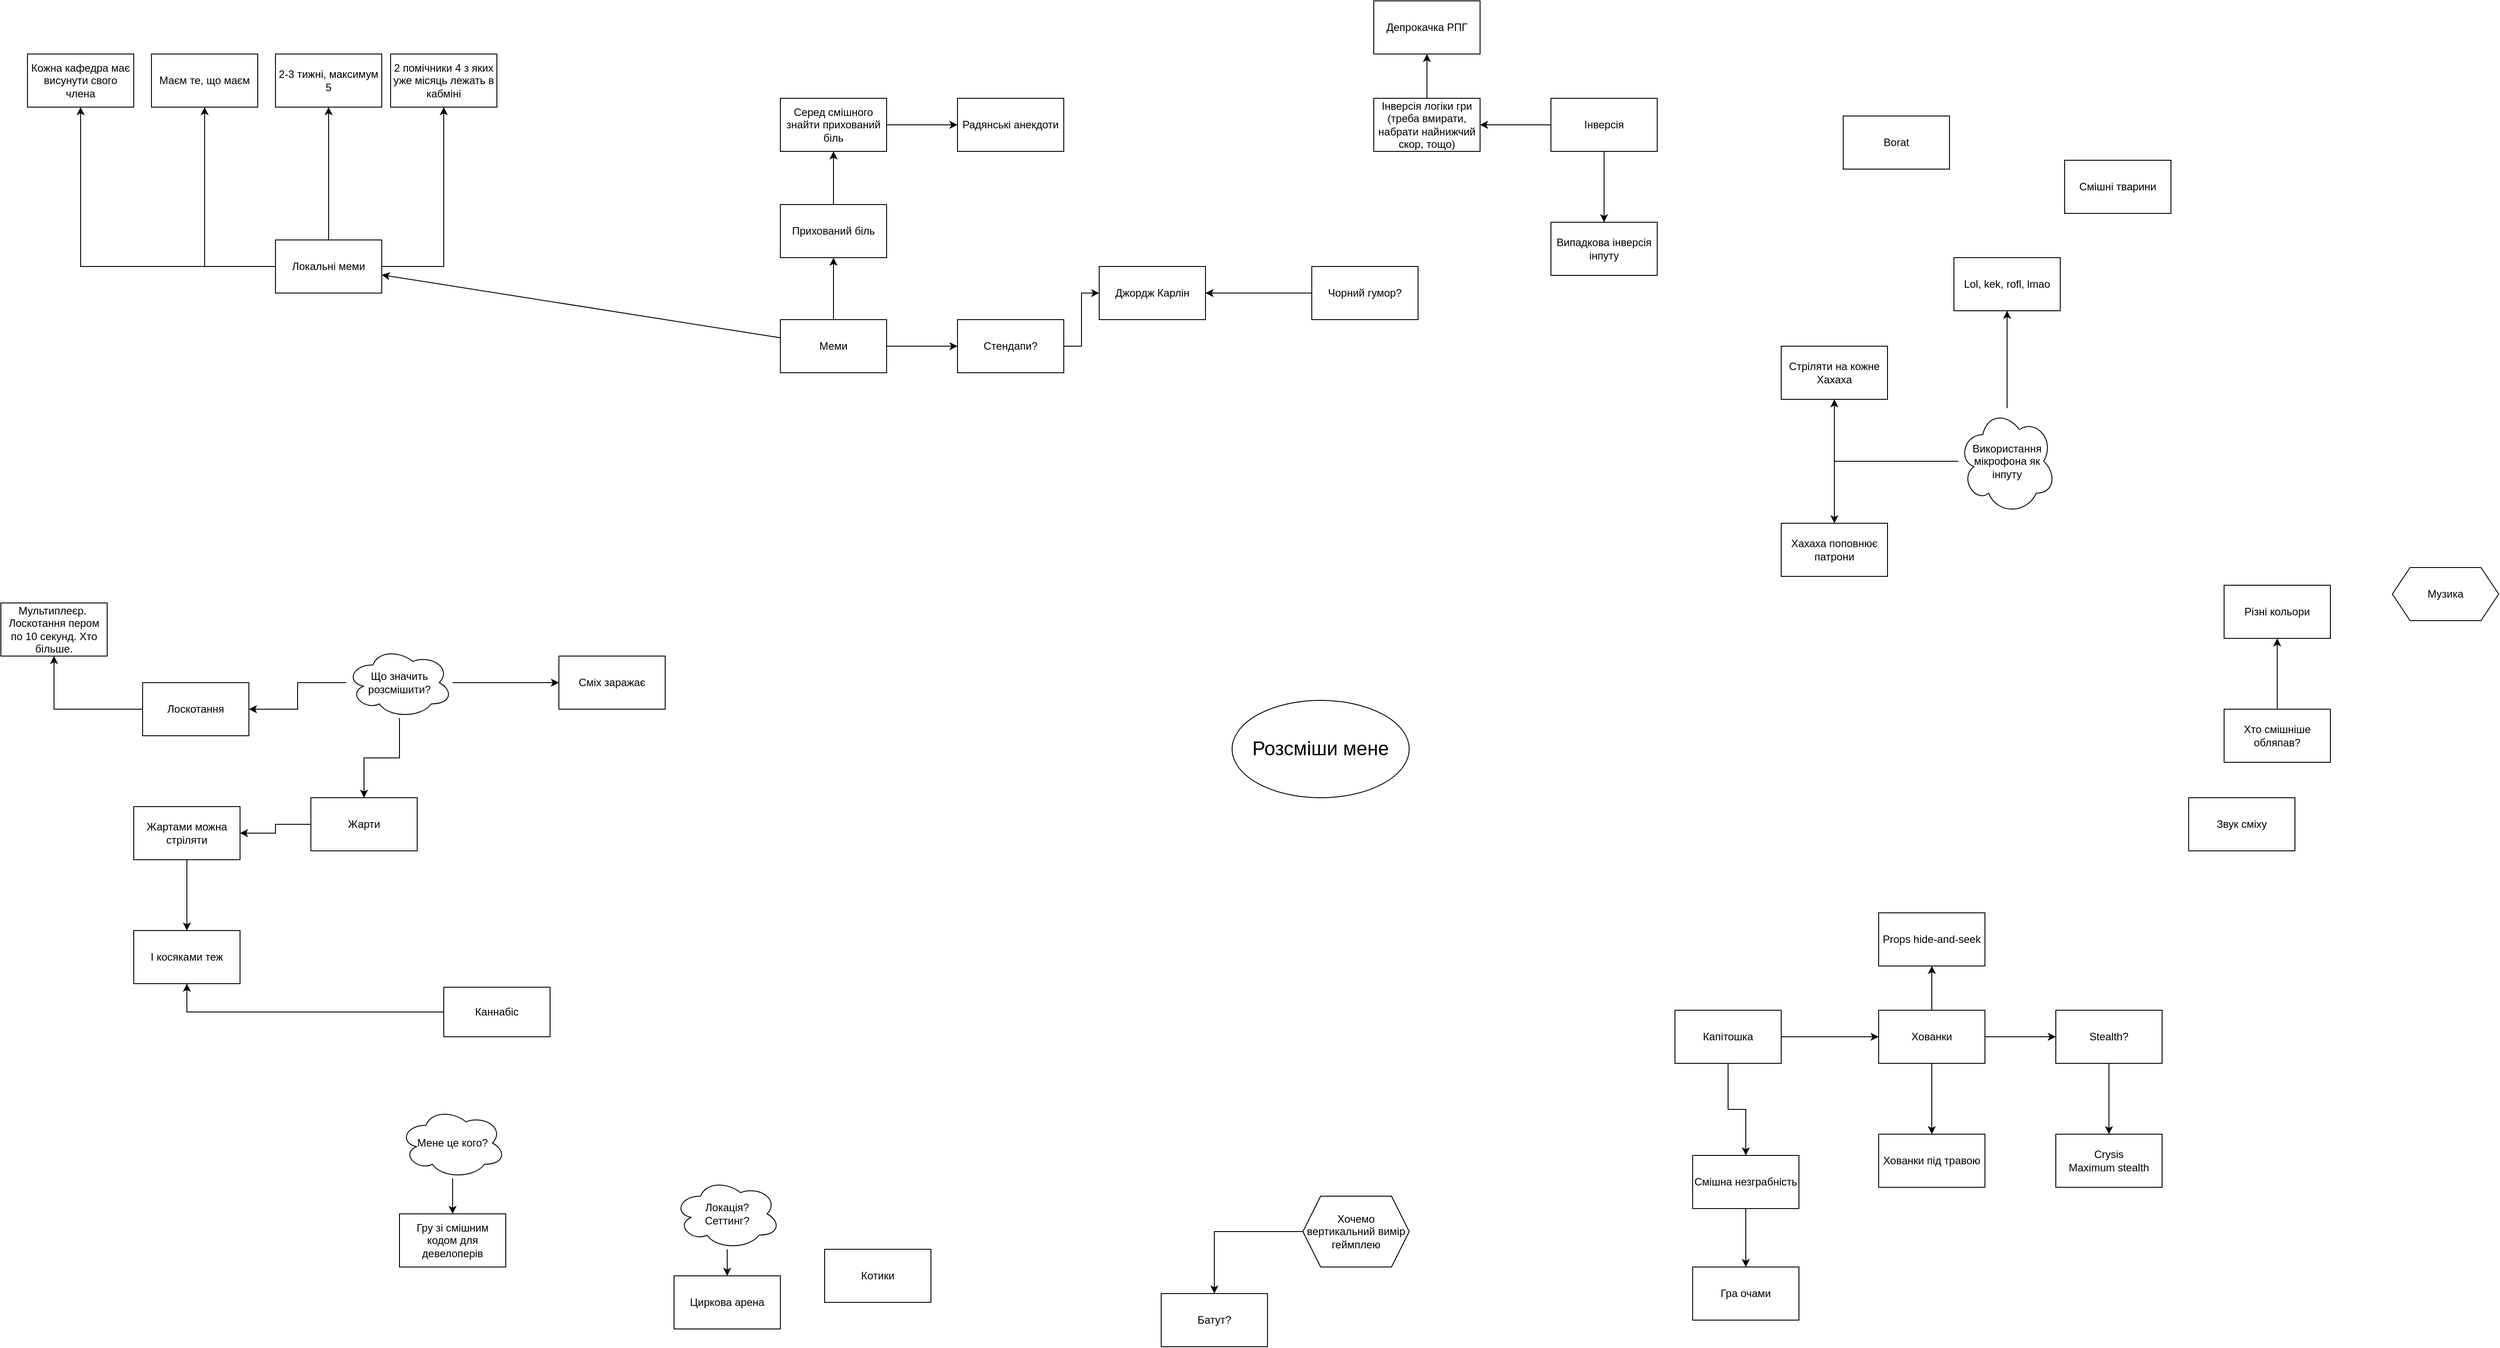 <mxfile version="21.5.0" type="device">
  <diagram name="Page-1" id="KfN3-ES_ZNWc4N_3WJaF">
    <mxGraphModel dx="4285" dy="2616" grid="1" gridSize="10" guides="1" tooltips="1" connect="1" arrows="1" fold="1" page="1" pageScale="1" pageWidth="1169" pageHeight="827" math="0" shadow="0">
      <root>
        <mxCell id="0" />
        <mxCell id="1" parent="0" />
        <mxCell id="_0yapwOF6thnZx6yAsIb-8" style="edgeStyle=orthogonalEdgeStyle;rounded=0;orthogonalLoop=1;jettySize=auto;html=1;" edge="1" parent="1" source="_0yapwOF6thnZx6yAsIb-2" target="_0yapwOF6thnZx6yAsIb-9">
          <mxGeometry relative="1" as="geometry">
            <mxPoint x="340" y="-50.0" as="targetPoint" />
          </mxGeometry>
        </mxCell>
        <mxCell id="_0yapwOF6thnZx6yAsIb-2" value="Лоскотання" style="whiteSpace=wrap;html=1;" vertex="1" parent="1">
          <mxGeometry x="-520" y="30" width="120" height="60" as="geometry" />
        </mxCell>
        <mxCell id="_0yapwOF6thnZx6yAsIb-4" value="Звук сміху" style="whiteSpace=wrap;html=1;" vertex="1" parent="1">
          <mxGeometry x="1790" y="160" width="120" height="60" as="geometry" />
        </mxCell>
        <mxCell id="_0yapwOF6thnZx6yAsIb-7" style="rounded=0;orthogonalLoop=1;jettySize=auto;html=1;" edge="1" parent="1" source="_0yapwOF6thnZx6yAsIb-5" target="_0yapwOF6thnZx6yAsIb-6">
          <mxGeometry relative="1" as="geometry" />
        </mxCell>
        <mxCell id="_0yapwOF6thnZx6yAsIb-5" value="Мене це кого?" style="ellipse;shape=cloud;whiteSpace=wrap;html=1;" vertex="1" parent="1">
          <mxGeometry x="-230" y="510" width="120" height="80" as="geometry" />
        </mxCell>
        <UserObject label="Гру зі смішним кодом для девелоперів" link="https://www.reddit.com/r/ProgrammerHumor/comments/9axy74/the_wonders_of_c/?rdt=42821" id="_0yapwOF6thnZx6yAsIb-6">
          <mxCell style="whiteSpace=wrap;html=1;" vertex="1" parent="1">
            <mxGeometry x="-230" y="630" width="120" height="60" as="geometry" />
          </mxCell>
        </UserObject>
        <mxCell id="_0yapwOF6thnZx6yAsIb-9" value="Мультиплеєр.&amp;nbsp;&lt;br&gt;Лоскотання пером по 10 секунд. Хто більше." style="rounded=0;whiteSpace=wrap;html=1;" vertex="1" parent="1">
          <mxGeometry x="-680" y="-60" width="120" height="60" as="geometry" />
        </mxCell>
        <mxCell id="_0yapwOF6thnZx6yAsIb-13" value="" style="edgeStyle=orthogonalEdgeStyle;rounded=0;orthogonalLoop=1;jettySize=auto;html=1;" edge="1" parent="1" source="_0yapwOF6thnZx6yAsIb-11" target="_0yapwOF6thnZx6yAsIb-12">
          <mxGeometry relative="1" as="geometry" />
        </mxCell>
        <mxCell id="_0yapwOF6thnZx6yAsIb-11" value="Локація?&lt;br&gt;Сеттинг?" style="ellipse;shape=cloud;whiteSpace=wrap;html=1;" vertex="1" parent="1">
          <mxGeometry x="80" y="590" width="120" height="80" as="geometry" />
        </mxCell>
        <mxCell id="_0yapwOF6thnZx6yAsIb-12" value="Циркова арена" style="whiteSpace=wrap;html=1;" vertex="1" parent="1">
          <mxGeometry x="80" y="700" width="120" height="60" as="geometry" />
        </mxCell>
        <mxCell id="_0yapwOF6thnZx6yAsIb-14" value="Батут?" style="whiteSpace=wrap;html=1;" vertex="1" parent="1">
          <mxGeometry x="630" y="720" width="120" height="60" as="geometry" />
        </mxCell>
        <mxCell id="_0yapwOF6thnZx6yAsIb-16" style="edgeStyle=orthogonalEdgeStyle;rounded=0;orthogonalLoop=1;jettySize=auto;html=1;" edge="1" parent="1" source="_0yapwOF6thnZx6yAsIb-15" target="_0yapwOF6thnZx6yAsIb-14">
          <mxGeometry relative="1" as="geometry" />
        </mxCell>
        <mxCell id="_0yapwOF6thnZx6yAsIb-15" value="Хочемо вертикальний вимір геймплею" style="shape=hexagon;perimeter=hexagonPerimeter2;whiteSpace=wrap;html=1;fixedSize=1;" vertex="1" parent="1">
          <mxGeometry x="790" y="610" width="120" height="80" as="geometry" />
        </mxCell>
        <mxCell id="_0yapwOF6thnZx6yAsIb-19" style="edgeStyle=orthogonalEdgeStyle;rounded=0;orthogonalLoop=1;jettySize=auto;html=1;" edge="1" parent="1" source="_0yapwOF6thnZx6yAsIb-68" target="_0yapwOF6thnZx6yAsIb-20">
          <mxGeometry relative="1" as="geometry">
            <mxPoint x="1800" y="-10" as="targetPoint" />
            <mxPoint x="1890" y="50" as="sourcePoint" />
          </mxGeometry>
        </mxCell>
        <mxCell id="_0yapwOF6thnZx6yAsIb-20" value="Різні кольори" style="whiteSpace=wrap;html=1;" vertex="1" parent="1">
          <mxGeometry x="1830" y="-80" width="120" height="60" as="geometry" />
        </mxCell>
        <mxCell id="_0yapwOF6thnZx6yAsIb-29" value="" style="edgeStyle=orthogonalEdgeStyle;rounded=0;orthogonalLoop=1;jettySize=auto;html=1;" edge="1" parent="1" source="_0yapwOF6thnZx6yAsIb-21" target="_0yapwOF6thnZx6yAsIb-28">
          <mxGeometry relative="1" as="geometry" />
        </mxCell>
        <mxCell id="_0yapwOF6thnZx6yAsIb-35" value="" style="edgeStyle=orthogonalEdgeStyle;rounded=0;orthogonalLoop=1;jettySize=auto;html=1;" edge="1" parent="1" source="_0yapwOF6thnZx6yAsIb-21" target="_0yapwOF6thnZx6yAsIb-34">
          <mxGeometry relative="1" as="geometry" />
        </mxCell>
        <mxCell id="_0yapwOF6thnZx6yAsIb-21" value="Меми" style="whiteSpace=wrap;html=1;" vertex="1" parent="1">
          <mxGeometry x="200" y="-380" width="120" height="60" as="geometry" />
        </mxCell>
        <mxCell id="_0yapwOF6thnZx6yAsIb-22" value="Котики" style="whiteSpace=wrap;html=1;" vertex="1" parent="1">
          <mxGeometry x="250" y="670" width="120" height="60" as="geometry" />
        </mxCell>
        <mxCell id="_0yapwOF6thnZx6yAsIb-50" style="edgeStyle=orthogonalEdgeStyle;rounded=0;orthogonalLoop=1;jettySize=auto;html=1;" edge="1" parent="1" source="_0yapwOF6thnZx6yAsIb-24" target="_0yapwOF6thnZx6yAsIb-48">
          <mxGeometry relative="1" as="geometry" />
        </mxCell>
        <mxCell id="_0yapwOF6thnZx6yAsIb-24" value="Каннабіс" style="whiteSpace=wrap;html=1;" vertex="1" parent="1">
          <mxGeometry x="-180" y="374" width="120" height="56" as="geometry" />
        </mxCell>
        <mxCell id="_0yapwOF6thnZx6yAsIb-79" value="" style="edgeStyle=orthogonalEdgeStyle;rounded=0;orthogonalLoop=1;jettySize=auto;html=1;" edge="1" parent="1" source="_0yapwOF6thnZx6yAsIb-26" target="_0yapwOF6thnZx6yAsIb-78">
          <mxGeometry relative="1" as="geometry" />
        </mxCell>
        <mxCell id="_0yapwOF6thnZx6yAsIb-81" style="edgeStyle=orthogonalEdgeStyle;rounded=0;orthogonalLoop=1;jettySize=auto;html=1;" edge="1" parent="1" source="_0yapwOF6thnZx6yAsIb-26" target="_0yapwOF6thnZx6yAsIb-80">
          <mxGeometry relative="1" as="geometry" />
        </mxCell>
        <mxCell id="_0yapwOF6thnZx6yAsIb-26" value="Капітошка" style="whiteSpace=wrap;html=1;" vertex="1" parent="1">
          <mxGeometry x="1210" y="400" width="120" height="60" as="geometry" />
        </mxCell>
        <mxCell id="_0yapwOF6thnZx6yAsIb-38" style="edgeStyle=orthogonalEdgeStyle;rounded=0;orthogonalLoop=1;jettySize=auto;html=1;" edge="1" parent="1" source="_0yapwOF6thnZx6yAsIb-27" target="_0yapwOF6thnZx6yAsIb-36">
          <mxGeometry relative="1" as="geometry" />
        </mxCell>
        <mxCell id="_0yapwOF6thnZx6yAsIb-27" value="Чорний гумор?&lt;br&gt;" style="whiteSpace=wrap;html=1;" vertex="1" parent="1">
          <mxGeometry x="800" y="-440" width="120" height="60" as="geometry" />
        </mxCell>
        <mxCell id="_0yapwOF6thnZx6yAsIb-31" value="" style="edgeStyle=orthogonalEdgeStyle;rounded=0;orthogonalLoop=1;jettySize=auto;html=1;" edge="1" parent="1" source="_0yapwOF6thnZx6yAsIb-28" target="_0yapwOF6thnZx6yAsIb-30">
          <mxGeometry relative="1" as="geometry" />
        </mxCell>
        <mxCell id="_0yapwOF6thnZx6yAsIb-28" value="Прихований біль" style="whiteSpace=wrap;html=1;" vertex="1" parent="1">
          <mxGeometry x="200" y="-510" width="120" height="60" as="geometry" />
        </mxCell>
        <mxCell id="_0yapwOF6thnZx6yAsIb-33" value="" style="edgeStyle=orthogonalEdgeStyle;rounded=0;orthogonalLoop=1;jettySize=auto;html=1;" edge="1" parent="1" source="_0yapwOF6thnZx6yAsIb-30" target="_0yapwOF6thnZx6yAsIb-32">
          <mxGeometry relative="1" as="geometry" />
        </mxCell>
        <mxCell id="_0yapwOF6thnZx6yAsIb-30" value="Серед смішного знайти прихований біль" style="whiteSpace=wrap;html=1;" vertex="1" parent="1">
          <mxGeometry x="200" y="-630" width="120" height="60" as="geometry" />
        </mxCell>
        <mxCell id="_0yapwOF6thnZx6yAsIb-32" value="Радянські анекдоти" style="whiteSpace=wrap;html=1;" vertex="1" parent="1">
          <mxGeometry x="400" y="-630" width="120" height="60" as="geometry" />
        </mxCell>
        <mxCell id="_0yapwOF6thnZx6yAsIb-37" value="" style="edgeStyle=orthogonalEdgeStyle;rounded=0;orthogonalLoop=1;jettySize=auto;html=1;" edge="1" parent="1" source="_0yapwOF6thnZx6yAsIb-34" target="_0yapwOF6thnZx6yAsIb-36">
          <mxGeometry relative="1" as="geometry" />
        </mxCell>
        <mxCell id="_0yapwOF6thnZx6yAsIb-34" value="Стендапи?" style="whiteSpace=wrap;html=1;" vertex="1" parent="1">
          <mxGeometry x="400" y="-380" width="120" height="60" as="geometry" />
        </mxCell>
        <mxCell id="_0yapwOF6thnZx6yAsIb-36" value="Джордж Карлін" style="whiteSpace=wrap;html=1;" vertex="1" parent="1">
          <mxGeometry x="560" y="-440" width="120" height="60" as="geometry" />
        </mxCell>
        <mxCell id="_0yapwOF6thnZx6yAsIb-40" style="edgeStyle=orthogonalEdgeStyle;rounded=0;orthogonalLoop=1;jettySize=auto;html=1;" edge="1" parent="1" source="_0yapwOF6thnZx6yAsIb-39" target="_0yapwOF6thnZx6yAsIb-2">
          <mxGeometry relative="1" as="geometry" />
        </mxCell>
        <mxCell id="_0yapwOF6thnZx6yAsIb-42" value="" style="edgeStyle=orthogonalEdgeStyle;rounded=0;orthogonalLoop=1;jettySize=auto;html=1;" edge="1" parent="1" source="_0yapwOF6thnZx6yAsIb-39" target="_0yapwOF6thnZx6yAsIb-41">
          <mxGeometry relative="1" as="geometry" />
        </mxCell>
        <mxCell id="_0yapwOF6thnZx6yAsIb-44" style="edgeStyle=orthogonalEdgeStyle;rounded=0;orthogonalLoop=1;jettySize=auto;html=1;" edge="1" parent="1" source="_0yapwOF6thnZx6yAsIb-39" target="_0yapwOF6thnZx6yAsIb-43">
          <mxGeometry relative="1" as="geometry" />
        </mxCell>
        <mxCell id="_0yapwOF6thnZx6yAsIb-39" value="Що значить розсмішити?" style="ellipse;shape=cloud;whiteSpace=wrap;html=1;" vertex="1" parent="1">
          <mxGeometry x="-290" y="-10" width="120" height="80" as="geometry" />
        </mxCell>
        <mxCell id="_0yapwOF6thnZx6yAsIb-46" value="" style="edgeStyle=orthogonalEdgeStyle;rounded=0;orthogonalLoop=1;jettySize=auto;html=1;" edge="1" parent="1" source="_0yapwOF6thnZx6yAsIb-41" target="_0yapwOF6thnZx6yAsIb-45">
          <mxGeometry relative="1" as="geometry" />
        </mxCell>
        <mxCell id="_0yapwOF6thnZx6yAsIb-41" value="Жарти" style="whiteSpace=wrap;html=1;" vertex="1" parent="1">
          <mxGeometry x="-330" y="160" width="120" height="60" as="geometry" />
        </mxCell>
        <mxCell id="_0yapwOF6thnZx6yAsIb-43" value="Сміх заражає" style="whiteSpace=wrap;html=1;" vertex="1" parent="1">
          <mxGeometry x="-50" width="120" height="60" as="geometry" />
        </mxCell>
        <mxCell id="_0yapwOF6thnZx6yAsIb-49" value="" style="edgeStyle=orthogonalEdgeStyle;rounded=0;orthogonalLoop=1;jettySize=auto;html=1;" edge="1" parent="1" source="_0yapwOF6thnZx6yAsIb-45" target="_0yapwOF6thnZx6yAsIb-48">
          <mxGeometry relative="1" as="geometry" />
        </mxCell>
        <mxCell id="_0yapwOF6thnZx6yAsIb-45" value="Жартами можна стріляти" style="whiteSpace=wrap;html=1;" vertex="1" parent="1">
          <mxGeometry x="-530" y="170" width="120" height="60" as="geometry" />
        </mxCell>
        <mxCell id="_0yapwOF6thnZx6yAsIb-48" value="І косяками теж" style="whiteSpace=wrap;html=1;" vertex="1" parent="1">
          <mxGeometry x="-530" y="310" width="120" height="60" as="geometry" />
        </mxCell>
        <mxCell id="_0yapwOF6thnZx6yAsIb-54" value="" style="rounded=0;orthogonalLoop=1;jettySize=auto;html=1;" edge="1" parent="1" source="_0yapwOF6thnZx6yAsIb-21" target="_0yapwOF6thnZx6yAsIb-53">
          <mxGeometry relative="1" as="geometry">
            <mxPoint x="130.0" y="-290" as="targetPoint" />
            <mxPoint x="510" y="-100" as="sourcePoint" />
          </mxGeometry>
        </mxCell>
        <mxCell id="_0yapwOF6thnZx6yAsIb-58" style="edgeStyle=orthogonalEdgeStyle;rounded=0;orthogonalLoop=1;jettySize=auto;html=1;" edge="1" parent="1" source="_0yapwOF6thnZx6yAsIb-53" target="_0yapwOF6thnZx6yAsIb-56">
          <mxGeometry relative="1" as="geometry" />
        </mxCell>
        <mxCell id="_0yapwOF6thnZx6yAsIb-59" style="edgeStyle=orthogonalEdgeStyle;rounded=0;orthogonalLoop=1;jettySize=auto;html=1;" edge="1" parent="1" source="_0yapwOF6thnZx6yAsIb-53" target="_0yapwOF6thnZx6yAsIb-55">
          <mxGeometry relative="1" as="geometry" />
        </mxCell>
        <mxCell id="_0yapwOF6thnZx6yAsIb-70" style="edgeStyle=orthogonalEdgeStyle;rounded=0;orthogonalLoop=1;jettySize=auto;html=1;" edge="1" parent="1" source="_0yapwOF6thnZx6yAsIb-53" target="_0yapwOF6thnZx6yAsIb-69">
          <mxGeometry relative="1" as="geometry" />
        </mxCell>
        <mxCell id="_0yapwOF6thnZx6yAsIb-75" style="edgeStyle=orthogonalEdgeStyle;rounded=0;orthogonalLoop=1;jettySize=auto;html=1;" edge="1" parent="1" source="_0yapwOF6thnZx6yAsIb-53" target="_0yapwOF6thnZx6yAsIb-74">
          <mxGeometry relative="1" as="geometry" />
        </mxCell>
        <mxCell id="_0yapwOF6thnZx6yAsIb-53" value="Локальні меми" style="whiteSpace=wrap;html=1;" vertex="1" parent="1">
          <mxGeometry x="-370" y="-470" width="120" height="60" as="geometry" />
        </mxCell>
        <mxCell id="_0yapwOF6thnZx6yAsIb-55" value="2 помічники 4 з яких уже місяць лежать в кабміні" style="whiteSpace=wrap;html=1;" vertex="1" parent="1">
          <mxGeometry x="-240" y="-680" width="120" height="60" as="geometry" />
        </mxCell>
        <mxCell id="_0yapwOF6thnZx6yAsIb-56" value="2-3 тижні, максимум 5" style="whiteSpace=wrap;html=1;" vertex="1" parent="1">
          <mxGeometry x="-370" y="-680" width="120" height="60" as="geometry" />
        </mxCell>
        <mxCell id="_0yapwOF6thnZx6yAsIb-63" value="" style="edgeStyle=orthogonalEdgeStyle;rounded=0;orthogonalLoop=1;jettySize=auto;html=1;" edge="1" parent="1" source="_0yapwOF6thnZx6yAsIb-61" target="_0yapwOF6thnZx6yAsIb-62">
          <mxGeometry relative="1" as="geometry" />
        </mxCell>
        <mxCell id="_0yapwOF6thnZx6yAsIb-67" style="edgeStyle=orthogonalEdgeStyle;rounded=0;orthogonalLoop=1;jettySize=auto;html=1;" edge="1" parent="1" source="_0yapwOF6thnZx6yAsIb-61" target="_0yapwOF6thnZx6yAsIb-64">
          <mxGeometry relative="1" as="geometry" />
        </mxCell>
        <mxCell id="_0yapwOF6thnZx6yAsIb-72" value="" style="edgeStyle=orthogonalEdgeStyle;rounded=0;orthogonalLoop=1;jettySize=auto;html=1;" edge="1" parent="1" source="_0yapwOF6thnZx6yAsIb-61" target="_0yapwOF6thnZx6yAsIb-71">
          <mxGeometry relative="1" as="geometry" />
        </mxCell>
        <mxCell id="_0yapwOF6thnZx6yAsIb-61" value="Використання мікрофона&amp;nbsp;як інпуту" style="ellipse;shape=cloud;whiteSpace=wrap;html=1;" vertex="1" parent="1">
          <mxGeometry x="1530" y="-280" width="110" height="120" as="geometry" />
        </mxCell>
        <mxCell id="_0yapwOF6thnZx6yAsIb-62" value="Стріляти на кожне Хахаха" style="whiteSpace=wrap;html=1;" vertex="1" parent="1">
          <mxGeometry x="1330" y="-350" width="120" height="60" as="geometry" />
        </mxCell>
        <mxCell id="_0yapwOF6thnZx6yAsIb-64" value="Хахаха поповнює патрони" style="whiteSpace=wrap;html=1;" vertex="1" parent="1">
          <mxGeometry x="1330" y="-150" width="120" height="60" as="geometry" />
        </mxCell>
        <mxCell id="_0yapwOF6thnZx6yAsIb-66" value="Музика" style="shape=hexagon;perimeter=hexagonPerimeter2;whiteSpace=wrap;html=1;fixedSize=1;size=20;" vertex="1" parent="1">
          <mxGeometry x="2020" y="-100" width="120" height="60" as="geometry" />
        </mxCell>
        <mxCell id="_0yapwOF6thnZx6yAsIb-68" value="Хто смішніше обляпав?" style="whiteSpace=wrap;html=1;" vertex="1" parent="1">
          <mxGeometry x="1830" y="60" width="120" height="60" as="geometry" />
        </mxCell>
        <mxCell id="_0yapwOF6thnZx6yAsIb-69" value="Маєм те, що маєм" style="whiteSpace=wrap;html=1;" vertex="1" parent="1">
          <mxGeometry x="-510" y="-680" width="120" height="60" as="geometry" />
        </mxCell>
        <mxCell id="_0yapwOF6thnZx6yAsIb-71" value="Lol, kek, rofl, lmao" style="whiteSpace=wrap;html=1;" vertex="1" parent="1">
          <mxGeometry x="1525" y="-450" width="120" height="60" as="geometry" />
        </mxCell>
        <mxCell id="_0yapwOF6thnZx6yAsIb-74" value="Кожна кафедра має висунути свого члена" style="whiteSpace=wrap;html=1;" vertex="1" parent="1">
          <mxGeometry x="-650" y="-680" width="120" height="60" as="geometry" />
        </mxCell>
        <mxCell id="_0yapwOF6thnZx6yAsIb-76" value="Гра очами" style="whiteSpace=wrap;html=1;" vertex="1" parent="1">
          <mxGeometry x="1230" y="690" width="120" height="60" as="geometry" />
        </mxCell>
        <mxCell id="_0yapwOF6thnZx6yAsIb-84" value="" style="edgeStyle=orthogonalEdgeStyle;rounded=0;orthogonalLoop=1;jettySize=auto;html=1;" edge="1" parent="1" source="_0yapwOF6thnZx6yAsIb-78" target="_0yapwOF6thnZx6yAsIb-83">
          <mxGeometry relative="1" as="geometry" />
        </mxCell>
        <mxCell id="_0yapwOF6thnZx6yAsIb-86" value="" style="edgeStyle=orthogonalEdgeStyle;rounded=0;orthogonalLoop=1;jettySize=auto;html=1;" edge="1" parent="1" source="_0yapwOF6thnZx6yAsIb-78" target="_0yapwOF6thnZx6yAsIb-85">
          <mxGeometry relative="1" as="geometry" />
        </mxCell>
        <mxCell id="_0yapwOF6thnZx6yAsIb-90" value="" style="edgeStyle=orthogonalEdgeStyle;rounded=0;orthogonalLoop=1;jettySize=auto;html=1;" edge="1" parent="1" source="_0yapwOF6thnZx6yAsIb-78" target="_0yapwOF6thnZx6yAsIb-89">
          <mxGeometry relative="1" as="geometry" />
        </mxCell>
        <mxCell id="_0yapwOF6thnZx6yAsIb-78" value="Хованки" style="whiteSpace=wrap;html=1;" vertex="1" parent="1">
          <mxGeometry x="1440" y="400" width="120" height="60" as="geometry" />
        </mxCell>
        <mxCell id="_0yapwOF6thnZx6yAsIb-82" style="edgeStyle=orthogonalEdgeStyle;rounded=0;orthogonalLoop=1;jettySize=auto;html=1;" edge="1" parent="1" source="_0yapwOF6thnZx6yAsIb-80" target="_0yapwOF6thnZx6yAsIb-76">
          <mxGeometry relative="1" as="geometry" />
        </mxCell>
        <mxCell id="_0yapwOF6thnZx6yAsIb-80" value="Смішна незграбність" style="whiteSpace=wrap;html=1;" vertex="1" parent="1">
          <mxGeometry x="1230" y="564" width="120" height="60" as="geometry" />
        </mxCell>
        <mxCell id="_0yapwOF6thnZx6yAsIb-83" value="Props hide-and-seek" style="whiteSpace=wrap;html=1;" vertex="1" parent="1">
          <mxGeometry x="1440" y="290" width="120" height="60" as="geometry" />
        </mxCell>
        <mxCell id="_0yapwOF6thnZx6yAsIb-88" value="" style="edgeStyle=orthogonalEdgeStyle;rounded=0;orthogonalLoop=1;jettySize=auto;html=1;" edge="1" parent="1" source="_0yapwOF6thnZx6yAsIb-85" target="_0yapwOF6thnZx6yAsIb-87">
          <mxGeometry relative="1" as="geometry" />
        </mxCell>
        <mxCell id="_0yapwOF6thnZx6yAsIb-85" value="Stealth?" style="whiteSpace=wrap;html=1;" vertex="1" parent="1">
          <mxGeometry x="1640" y="400" width="120" height="60" as="geometry" />
        </mxCell>
        <mxCell id="_0yapwOF6thnZx6yAsIb-87" value="Crysis&lt;br&gt;Maximum stealth" style="whiteSpace=wrap;html=1;" vertex="1" parent="1">
          <mxGeometry x="1640" y="540" width="120" height="60" as="geometry" />
        </mxCell>
        <mxCell id="_0yapwOF6thnZx6yAsIb-89" value="Хованки під травою" style="whiteSpace=wrap;html=1;" vertex="1" parent="1">
          <mxGeometry x="1440" y="540" width="120" height="60" as="geometry" />
        </mxCell>
        <mxCell id="_0yapwOF6thnZx6yAsIb-92" value="Смішні тварини" style="whiteSpace=wrap;html=1;" vertex="1" parent="1">
          <mxGeometry x="1650" y="-560" width="120" height="60" as="geometry" />
        </mxCell>
        <mxCell id="_0yapwOF6thnZx6yAsIb-93" value="Borat" style="whiteSpace=wrap;html=1;" vertex="1" parent="1">
          <mxGeometry x="1400" y="-610" width="120" height="60" as="geometry" />
        </mxCell>
        <mxCell id="_0yapwOF6thnZx6yAsIb-94" value="Розсміши мене" style="ellipse;whiteSpace=wrap;html=1;fontSize=22;" vertex="1" parent="1">
          <mxGeometry x="710" y="50" width="200" height="110" as="geometry" />
        </mxCell>
        <mxCell id="_0yapwOF6thnZx6yAsIb-98" value="" style="edgeStyle=orthogonalEdgeStyle;rounded=0;orthogonalLoop=1;jettySize=auto;html=1;" edge="1" parent="1" source="_0yapwOF6thnZx6yAsIb-96" target="_0yapwOF6thnZx6yAsIb-97">
          <mxGeometry relative="1" as="geometry" />
        </mxCell>
        <mxCell id="_0yapwOF6thnZx6yAsIb-101" value="" style="edgeStyle=orthogonalEdgeStyle;rounded=0;orthogonalLoop=1;jettySize=auto;html=1;" edge="1" parent="1" source="_0yapwOF6thnZx6yAsIb-96" target="_0yapwOF6thnZx6yAsIb-100">
          <mxGeometry relative="1" as="geometry" />
        </mxCell>
        <mxCell id="_0yapwOF6thnZx6yAsIb-96" value="Інверсія" style="whiteSpace=wrap;html=1;" vertex="1" parent="1">
          <mxGeometry x="1070" y="-630" width="120" height="60" as="geometry" />
        </mxCell>
        <mxCell id="_0yapwOF6thnZx6yAsIb-97" value="Випадкова інверсія інпуту" style="whiteSpace=wrap;html=1;" vertex="1" parent="1">
          <mxGeometry x="1070" y="-490" width="120" height="60" as="geometry" />
        </mxCell>
        <mxCell id="_0yapwOF6thnZx6yAsIb-103" value="" style="edgeStyle=orthogonalEdgeStyle;rounded=0;orthogonalLoop=1;jettySize=auto;html=1;" edge="1" parent="1" source="_0yapwOF6thnZx6yAsIb-100" target="_0yapwOF6thnZx6yAsIb-102">
          <mxGeometry relative="1" as="geometry" />
        </mxCell>
        <mxCell id="_0yapwOF6thnZx6yAsIb-100" value="Інверсія логіки гри (треба вмирати, набрати найнижчий скор, тощо)" style="whiteSpace=wrap;html=1;" vertex="1" parent="1">
          <mxGeometry x="870" y="-630" width="120" height="60" as="geometry" />
        </mxCell>
        <mxCell id="_0yapwOF6thnZx6yAsIb-102" value="Депрокачка РПГ" style="whiteSpace=wrap;html=1;" vertex="1" parent="1">
          <mxGeometry x="870" y="-740" width="120" height="60" as="geometry" />
        </mxCell>
      </root>
    </mxGraphModel>
  </diagram>
</mxfile>
